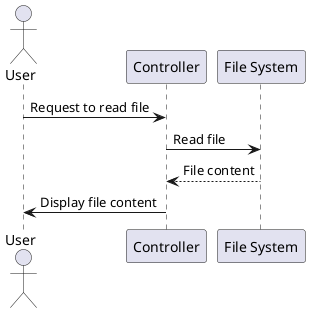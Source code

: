 @startuml read_file_sequence_diagram
actor User

participant Controller
participant "File System" as FileSystem

User -> Controller: Request to read file
Controller -> FileSystem: Read file
FileSystem --> Controller: File content
Controller -> User: Display file content
@enduml
